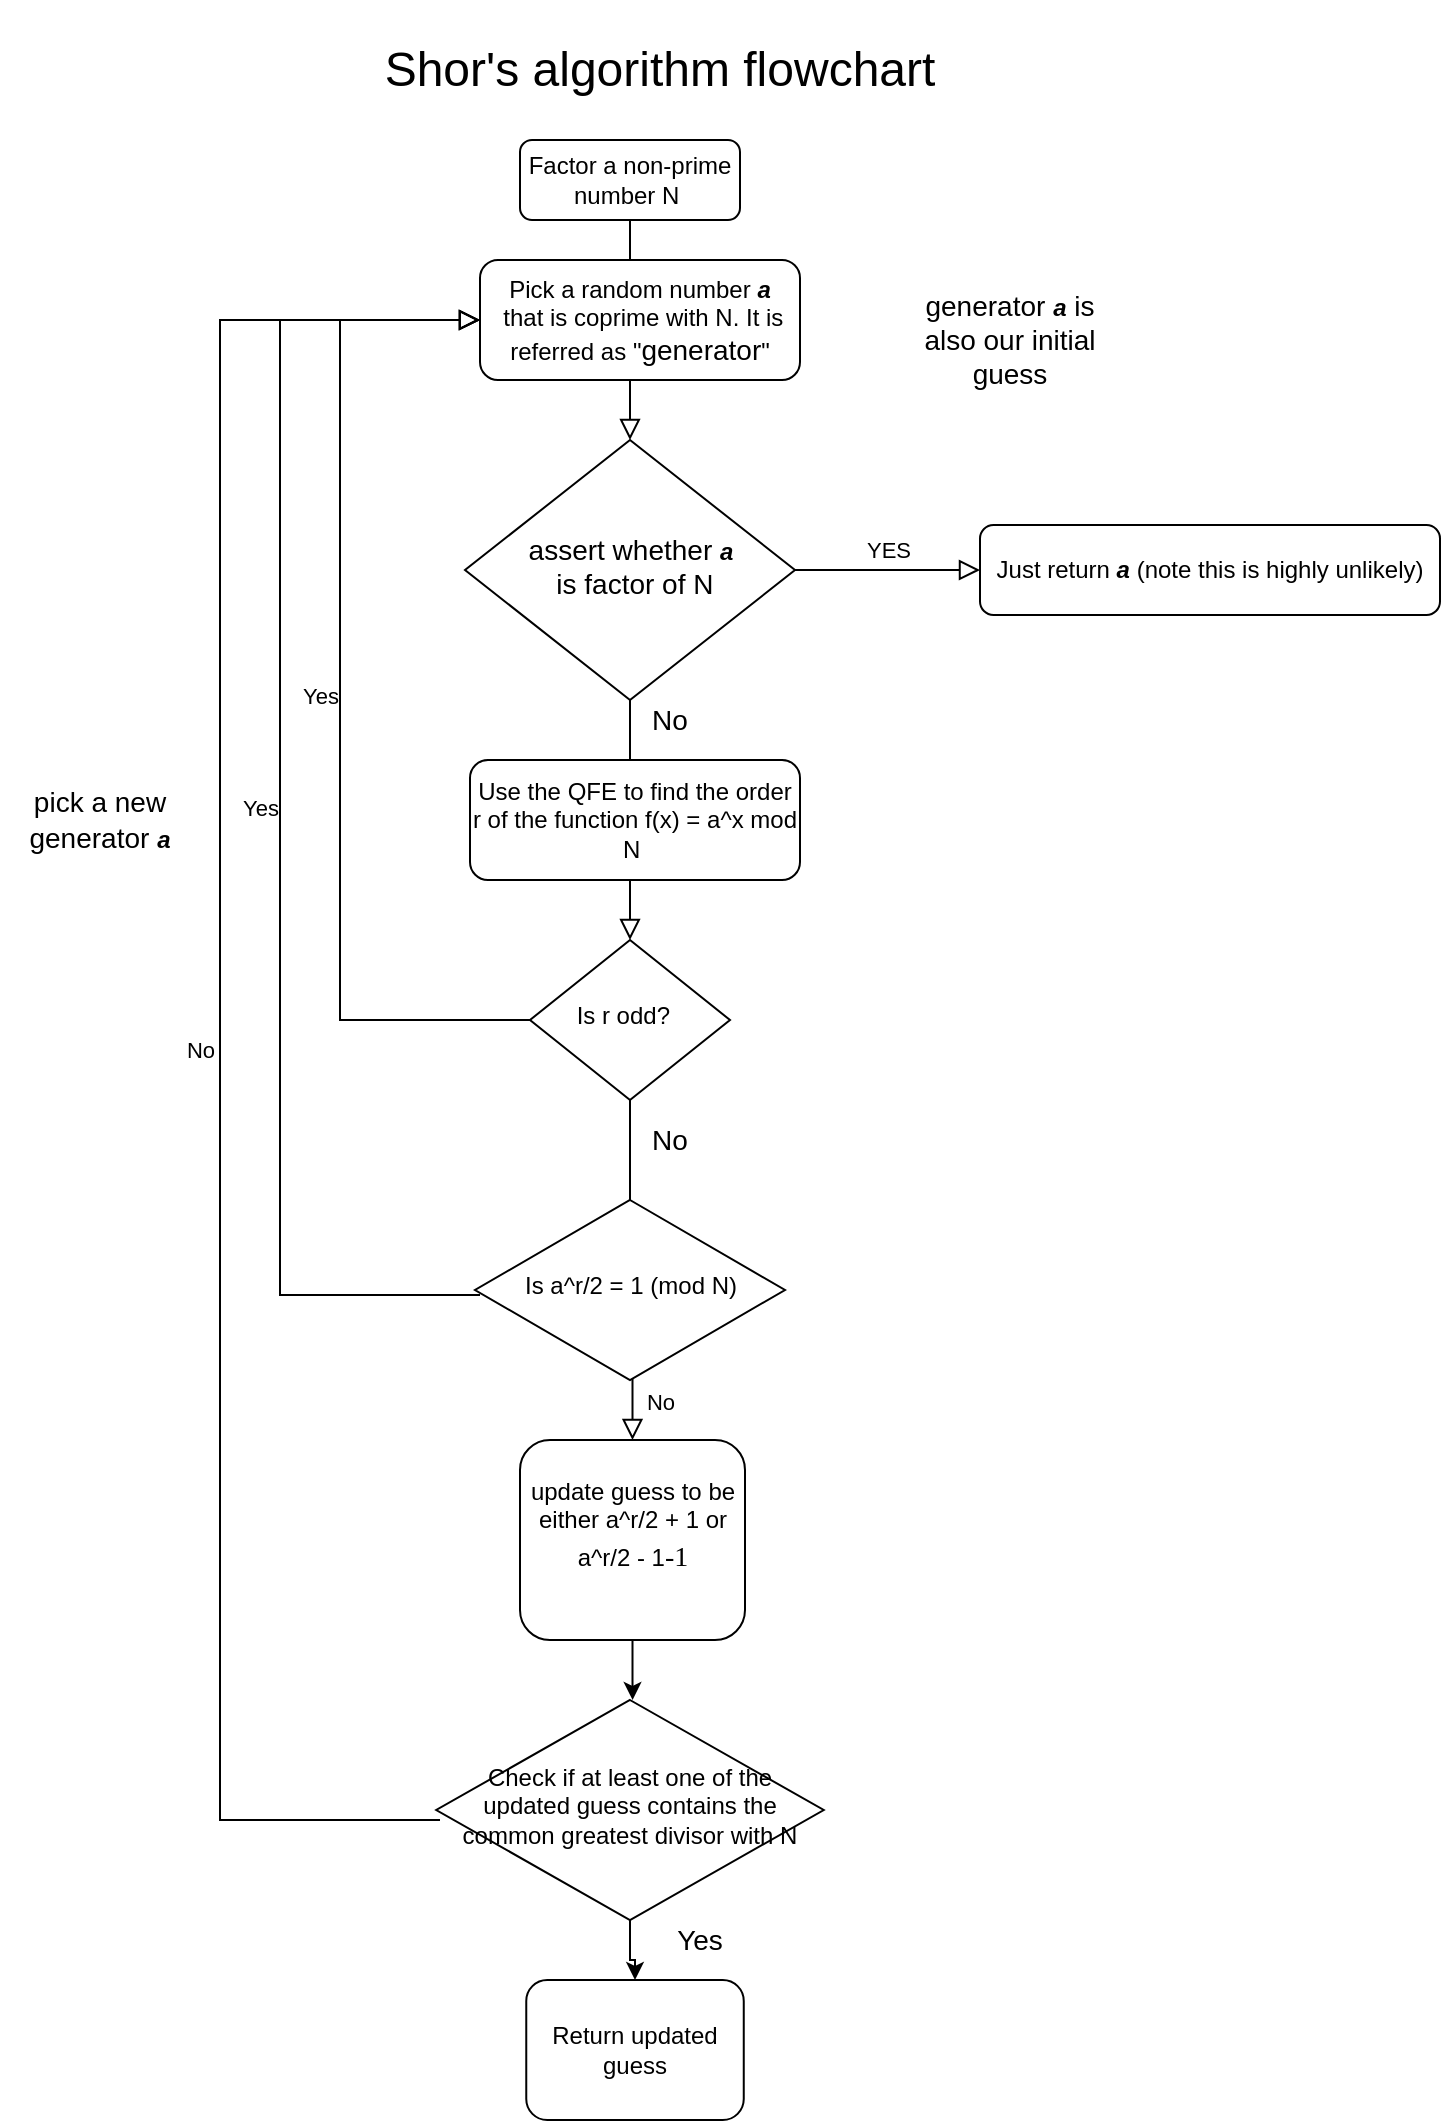 <mxfile version="15.5.4" type="device"><diagram id="C5RBs43oDa-KdzZeNtuy" name="Page-1"><mxGraphModel dx="1984" dy="2296" grid="1" gridSize="10" guides="1" tooltips="1" connect="1" arrows="1" fold="1" page="1" pageScale="1" pageWidth="827" pageHeight="1169" math="0" shadow="0"><root><mxCell id="WIyWlLk6GJQsqaUBKTNV-0"/><mxCell id="WIyWlLk6GJQsqaUBKTNV-1" parent="WIyWlLk6GJQsqaUBKTNV-0"/><mxCell id="WIyWlLk6GJQsqaUBKTNV-2" value="" style="rounded=0;html=1;jettySize=auto;orthogonalLoop=1;fontSize=11;endArrow=block;endFill=0;endSize=8;strokeWidth=1;shadow=0;labelBackgroundColor=none;edgeStyle=orthogonalEdgeStyle;" parent="WIyWlLk6GJQsqaUBKTNV-1" source="WIyWlLk6GJQsqaUBKTNV-3" target="WIyWlLk6GJQsqaUBKTNV-6" edge="1"><mxGeometry relative="1" as="geometry"/></mxCell><mxCell id="WIyWlLk6GJQsqaUBKTNV-3" value="Factor a non-prime number N&amp;nbsp;" style="rounded=1;whiteSpace=wrap;html=1;fontSize=12;glass=0;strokeWidth=1;shadow=0;" parent="WIyWlLk6GJQsqaUBKTNV-1" vertex="1"><mxGeometry x="150" y="40" width="110" height="40" as="geometry"/></mxCell><mxCell id="WIyWlLk6GJQsqaUBKTNV-4" value="NO" style="rounded=0;html=1;jettySize=auto;orthogonalLoop=1;fontSize=11;endArrow=block;endFill=0;endSize=8;strokeWidth=1;shadow=0;labelBackgroundColor=none;edgeStyle=orthogonalEdgeStyle;" parent="WIyWlLk6GJQsqaUBKTNV-1" source="WIyWlLk6GJQsqaUBKTNV-6" target="WIyWlLk6GJQsqaUBKTNV-10" edge="1"><mxGeometry y="20" relative="1" as="geometry"><mxPoint as="offset"/></mxGeometry></mxCell><mxCell id="WIyWlLk6GJQsqaUBKTNV-5" value="YES" style="edgeStyle=orthogonalEdgeStyle;rounded=0;html=1;jettySize=auto;orthogonalLoop=1;fontSize=11;endArrow=block;endFill=0;endSize=8;strokeWidth=1;shadow=0;labelBackgroundColor=none;" parent="WIyWlLk6GJQsqaUBKTNV-1" source="WIyWlLk6GJQsqaUBKTNV-6" target="WIyWlLk6GJQsqaUBKTNV-7" edge="1"><mxGeometry y="10" relative="1" as="geometry"><mxPoint as="offset"/></mxGeometry></mxCell><mxCell id="WIyWlLk6GJQsqaUBKTNV-6" value="&lt;font style=&quot;font-size: 14px&quot;&gt;assert whether&amp;nbsp;&lt;b style=&quot;font-size: 12px&quot;&gt;&lt;i&gt;a&lt;/i&gt;&lt;/b&gt;&lt;br&gt;&amp;nbsp;is factor of N&lt;/font&gt;" style="rhombus;whiteSpace=wrap;html=1;shadow=0;fontFamily=Helvetica;fontSize=12;align=center;strokeWidth=1;spacing=6;spacingTop=-4;" parent="WIyWlLk6GJQsqaUBKTNV-1" vertex="1"><mxGeometry x="122.5" y="190" width="165" height="130" as="geometry"/></mxCell><mxCell id="WIyWlLk6GJQsqaUBKTNV-7" value="Just return &lt;b&gt;&lt;i&gt;a&lt;/i&gt;&lt;/b&gt;&amp;nbsp;&lt;span style=&quot;white-space: pre&quot;&gt;(note this is highly unlikely&lt;/span&gt;)" style="rounded=1;whiteSpace=wrap;html=1;fontSize=12;glass=0;strokeWidth=1;shadow=0;" parent="WIyWlLk6GJQsqaUBKTNV-1" vertex="1"><mxGeometry x="380" y="232.5" width="230" height="45" as="geometry"/></mxCell><mxCell id="WIyWlLk6GJQsqaUBKTNV-8" value="No" style="rounded=0;html=1;jettySize=auto;orthogonalLoop=1;fontSize=11;endArrow=block;endFill=0;endSize=8;strokeWidth=1;shadow=0;labelBackgroundColor=none;edgeStyle=orthogonalEdgeStyle;" parent="WIyWlLk6GJQsqaUBKTNV-1" source="WIyWlLk6GJQsqaUBKTNV-10" target="WIyWlLk6GJQsqaUBKTNV-11" edge="1"><mxGeometry x="0.779" y="14" relative="1" as="geometry"><mxPoint as="offset"/></mxGeometry></mxCell><mxCell id="WIyWlLk6GJQsqaUBKTNV-9" value="Yes" style="edgeStyle=orthogonalEdgeStyle;rounded=0;html=1;jettySize=auto;orthogonalLoop=1;fontSize=11;endArrow=block;endFill=0;endSize=8;strokeWidth=1;shadow=0;labelBackgroundColor=none;" parent="WIyWlLk6GJQsqaUBKTNV-1" source="WIyWlLk6GJQsqaUBKTNV-10" target="B4W9GMZq5N7rly_m91Ld-1" edge="1"><mxGeometry y="10" relative="1" as="geometry"><mxPoint as="offset"/><mxPoint x="50" y="130" as="targetPoint"/><Array as="points"><mxPoint x="60" y="480"/><mxPoint x="60" y="130"/></Array></mxGeometry></mxCell><mxCell id="WIyWlLk6GJQsqaUBKTNV-10" value="Is r odd? &amp;nbsp;" style="rhombus;whiteSpace=wrap;html=1;shadow=0;fontFamily=Helvetica;fontSize=12;align=center;strokeWidth=1;spacing=6;spacingTop=-4;" parent="WIyWlLk6GJQsqaUBKTNV-1" vertex="1"><mxGeometry x="155" y="440" width="100" height="80" as="geometry"/></mxCell><mxCell id="B4W9GMZq5N7rly_m91Ld-8" value="" style="edgeStyle=orthogonalEdgeStyle;rounded=0;orthogonalLoop=1;jettySize=auto;html=1;fontFamily=Courier New;fontSize=14;" edge="1" parent="WIyWlLk6GJQsqaUBKTNV-1" source="WIyWlLk6GJQsqaUBKTNV-11"><mxGeometry relative="1" as="geometry"><mxPoint x="206.3" y="820" as="targetPoint"/></mxGeometry></mxCell><mxCell id="WIyWlLk6GJQsqaUBKTNV-11" value="update guess to be either a^r/2 + 1 or a^r/2 - 1&lt;span lang=&quot;EN-US&quot; style=&quot;font-size: 10.5pt ; font-family: &amp;#34;dengxian&amp;#34;&quot;&gt;-1&lt;/span&gt;&lt;span style=&quot;font-size: medium&quot;&gt;&lt;/span&gt;&lt;br&gt;&amp;nbsp;" style="rounded=1;whiteSpace=wrap;html=1;fontSize=12;glass=0;strokeWidth=1;shadow=0;" parent="WIyWlLk6GJQsqaUBKTNV-1" vertex="1"><mxGeometry x="150" y="690" width="112.5" height="100" as="geometry"/></mxCell><mxCell id="B4W9GMZq5N7rly_m91Ld-0" value="&lt;font style=&quot;font-size: 24px&quot;&gt;Shor's algorithm flowchart&lt;/font&gt;" style="text;html=1;strokeColor=none;fillColor=none;align=center;verticalAlign=middle;whiteSpace=wrap;rounded=0;" vertex="1" parent="WIyWlLk6GJQsqaUBKTNV-1"><mxGeometry x="35" y="-30" width="370" height="70" as="geometry"/></mxCell><mxCell id="B4W9GMZq5N7rly_m91Ld-1" value="Pick a random number&amp;nbsp;&lt;b&gt;&lt;i&gt;a&lt;/i&gt;&lt;/b&gt;&lt;br&gt;&amp;nbsp;that is coprime with N. It is referred as &quot;&lt;span style=&quot;font-size: 14px&quot;&gt;generator&lt;/span&gt;&quot;" style="rounded=1;whiteSpace=wrap;html=1;fontSize=12;glass=0;strokeWidth=1;shadow=0;" vertex="1" parent="WIyWlLk6GJQsqaUBKTNV-1"><mxGeometry x="130" y="100" width="160" height="60" as="geometry"/></mxCell><mxCell id="B4W9GMZq5N7rly_m91Ld-6" value="Use the QFE to find the order r of the function f(x) = a^x mod N&amp;nbsp;" style="rounded=1;whiteSpace=wrap;html=1;fontSize=12;glass=0;strokeWidth=1;shadow=0;" vertex="1" parent="WIyWlLk6GJQsqaUBKTNV-1"><mxGeometry x="125" y="350" width="165" height="60" as="geometry"/></mxCell><mxCell id="B4W9GMZq5N7rly_m91Ld-9" value="Is&amp;nbsp;a^r/2 = 1 (mod N)" style="rhombus;whiteSpace=wrap;html=1;shadow=0;fontFamily=Helvetica;fontSize=12;align=center;strokeWidth=1;spacing=6;spacingTop=-4;" vertex="1" parent="WIyWlLk6GJQsqaUBKTNV-1"><mxGeometry x="127.5" y="570" width="155" height="90" as="geometry"/></mxCell><mxCell id="B4W9GMZq5N7rly_m91Ld-11" value="Yes" style="edgeStyle=orthogonalEdgeStyle;rounded=0;html=1;jettySize=auto;orthogonalLoop=1;fontSize=11;endArrow=block;endFill=0;endSize=8;strokeWidth=1;shadow=0;labelBackgroundColor=none;" edge="1" parent="WIyWlLk6GJQsqaUBKTNV-1"><mxGeometry y="10" relative="1" as="geometry"><mxPoint as="offset"/><mxPoint x="130" y="617.5" as="sourcePoint"/><mxPoint x="130" y="130" as="targetPoint"/><Array as="points"><mxPoint x="30" y="618"/><mxPoint x="30" y="130"/></Array></mxGeometry></mxCell><mxCell id="B4W9GMZq5N7rly_m91Ld-12" value="&lt;font face=&quot;Helvetica&quot;&gt;pick a new generator&amp;nbsp;&lt;/font&gt;&lt;b style=&quot;font-family: &amp;#34;helvetica&amp;#34; ; font-size: 12px&quot;&gt;&lt;i&gt;a&lt;/i&gt;&lt;/b&gt;" style="text;html=1;strokeColor=none;fillColor=none;align=center;verticalAlign=middle;whiteSpace=wrap;rounded=0;fontFamily=Courier New;fontSize=14;" vertex="1" parent="WIyWlLk6GJQsqaUBKTNV-1"><mxGeometry x="-110" y="305" width="100" height="150" as="geometry"/></mxCell><mxCell id="B4W9GMZq5N7rly_m91Ld-15" value="No" style="text;html=1;strokeColor=none;fillColor=none;align=center;verticalAlign=middle;whiteSpace=wrap;rounded=0;fontFamily=Helvetica;fontSize=14;" vertex="1" parent="WIyWlLk6GJQsqaUBKTNV-1"><mxGeometry x="210" y="530" width="30" height="20" as="geometry"/></mxCell><mxCell id="B4W9GMZq5N7rly_m91Ld-16" value="No" style="text;html=1;strokeColor=none;fillColor=none;align=center;verticalAlign=middle;whiteSpace=wrap;rounded=0;fontFamily=Helvetica;fontSize=14;" vertex="1" parent="WIyWlLk6GJQsqaUBKTNV-1"><mxGeometry x="210" y="320" width="30" height="20" as="geometry"/></mxCell><mxCell id="B4W9GMZq5N7rly_m91Ld-20" value="" style="edgeStyle=orthogonalEdgeStyle;rounded=0;orthogonalLoop=1;jettySize=auto;html=1;fontFamily=Helvetica;fontSize=14;" edge="1" parent="WIyWlLk6GJQsqaUBKTNV-1" source="B4W9GMZq5N7rly_m91Ld-17" target="B4W9GMZq5N7rly_m91Ld-18"><mxGeometry relative="1" as="geometry"/></mxCell><mxCell id="B4W9GMZq5N7rly_m91Ld-17" value="Check if at least one of the updated guess contains the common greatest divisor with N" style="rhombus;whiteSpace=wrap;html=1;shadow=0;fontFamily=Helvetica;fontSize=12;align=center;strokeWidth=1;spacing=6;spacingTop=-4;" vertex="1" parent="WIyWlLk6GJQsqaUBKTNV-1"><mxGeometry x="108.12" y="820" width="193.75" height="110" as="geometry"/></mxCell><mxCell id="B4W9GMZq5N7rly_m91Ld-18" value="Return updated guess" style="rounded=1;whiteSpace=wrap;html=1;fontSize=12;glass=0;strokeWidth=1;shadow=0;" vertex="1" parent="WIyWlLk6GJQsqaUBKTNV-1"><mxGeometry x="153.13" y="960" width="108.75" height="70" as="geometry"/></mxCell><mxCell id="B4W9GMZq5N7rly_m91Ld-21" value="generator &lt;b style=&quot;font-size: 12px&quot;&gt;&lt;i&gt;a&lt;/i&gt;&lt;/b&gt;&amp;nbsp;is also our initial guess" style="text;html=1;strokeColor=none;fillColor=none;align=center;verticalAlign=middle;whiteSpace=wrap;rounded=0;fontFamily=Helvetica;fontSize=14;" vertex="1" parent="WIyWlLk6GJQsqaUBKTNV-1"><mxGeometry x="340" y="120" width="110" height="40" as="geometry"/></mxCell><mxCell id="B4W9GMZq5N7rly_m91Ld-22" value="Yes" style="text;html=1;strokeColor=none;fillColor=none;align=center;verticalAlign=middle;whiteSpace=wrap;rounded=0;fontFamily=Helvetica;fontSize=14;" vertex="1" parent="WIyWlLk6GJQsqaUBKTNV-1"><mxGeometry x="225" y="930" width="30" height="20" as="geometry"/></mxCell><mxCell id="B4W9GMZq5N7rly_m91Ld-23" value="No" style="edgeStyle=orthogonalEdgeStyle;rounded=0;html=1;jettySize=auto;orthogonalLoop=1;fontSize=11;endArrow=block;endFill=0;endSize=8;strokeWidth=1;shadow=0;labelBackgroundColor=none;entryX=0;entryY=0.5;entryDx=0;entryDy=0;" edge="1" parent="WIyWlLk6GJQsqaUBKTNV-1" target="B4W9GMZq5N7rly_m91Ld-1"><mxGeometry y="10" relative="1" as="geometry"><mxPoint as="offset"/><mxPoint x="110" y="880" as="sourcePoint"/><mxPoint x="100" y="380" as="targetPoint"/><Array as="points"><mxPoint x="100" y="880"/><mxPoint y="880"/><mxPoint y="130"/></Array></mxGeometry></mxCell></root></mxGraphModel></diagram></mxfile>